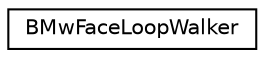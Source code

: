 digraph G
{
  edge [fontname="Helvetica",fontsize="10",labelfontname="Helvetica",labelfontsize="10"];
  node [fontname="Helvetica",fontsize="10",shape=record];
  rankdir=LR;
  Node1 [label="BMwFaceLoopWalker",height=0.2,width=0.4,color="black", fillcolor="white", style="filled",URL="$d3/d49/structBMwFaceLoopWalker.html"];
}
